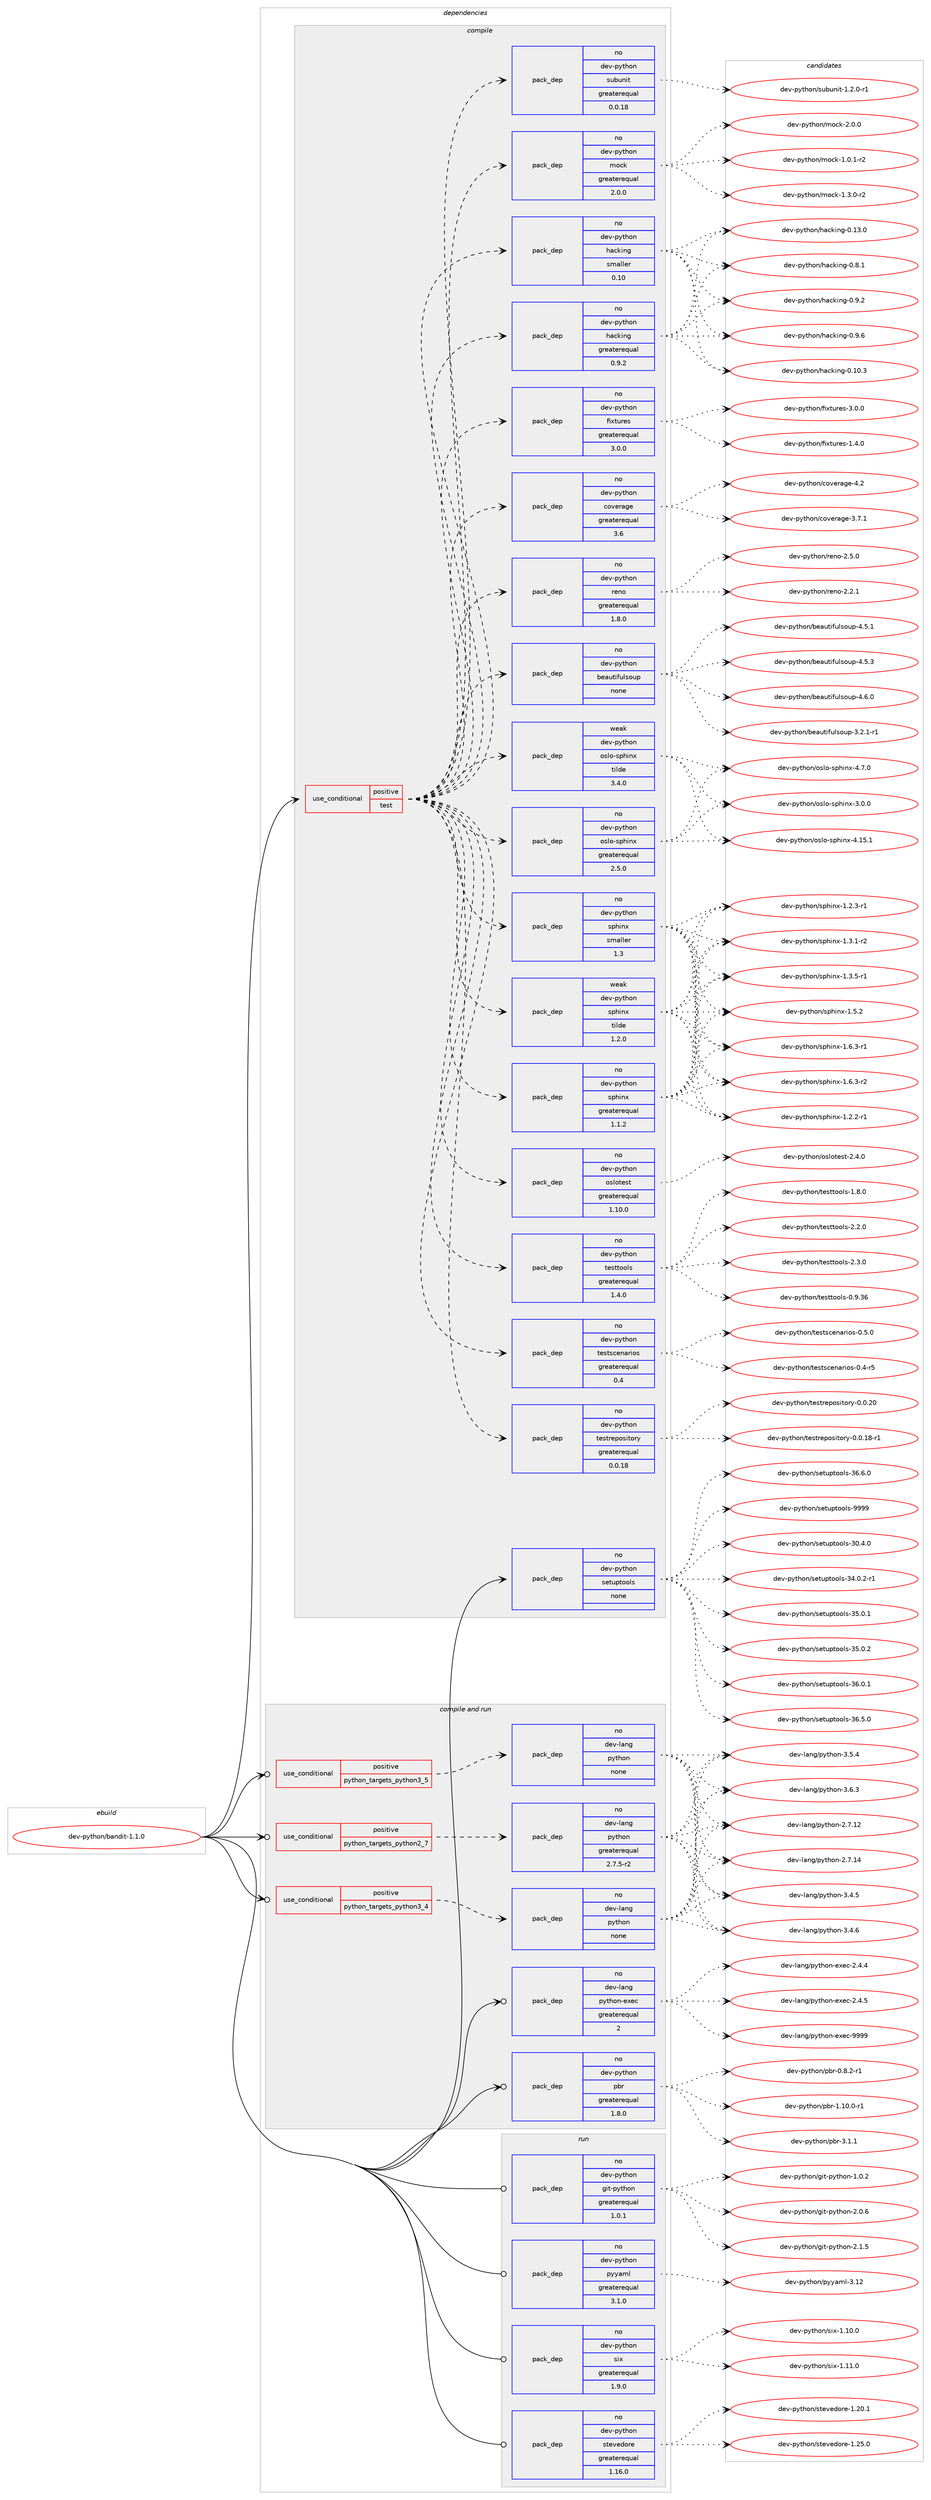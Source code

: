 digraph prolog {

# *************
# Graph options
# *************

newrank=true;
concentrate=true;
compound=true;
graph [rankdir=LR,fontname=Helvetica,fontsize=10,ranksep=1.5];#, ranksep=2.5, nodesep=0.2];
edge  [arrowhead=vee];
node  [fontname=Helvetica,fontsize=10];

# **********
# The ebuild
# **********

subgraph cluster_leftcol {
color=gray;
rank=same;
label=<<i>ebuild</i>>;
id [label="dev-python/bandit-1.1.0", color=red, width=4, href="../dev-python/bandit-1.1.0.svg"];
}

# ****************
# The dependencies
# ****************

subgraph cluster_midcol {
color=gray;
label=<<i>dependencies</i>>;
subgraph cluster_compile {
fillcolor="#eeeeee";
style=filled;
label=<<i>compile</i>>;
subgraph cond29912 {
dependency148041 [label=<<TABLE BORDER="0" CELLBORDER="1" CELLSPACING="0" CELLPADDING="4"><TR><TD ROWSPAN="3" CELLPADDING="10">use_conditional</TD></TR><TR><TD>positive</TD></TR><TR><TD>test</TD></TR></TABLE>>, shape=none, color=red];
subgraph pack114309 {
dependency148042 [label=<<TABLE BORDER="0" CELLBORDER="1" CELLSPACING="0" CELLPADDING="4" WIDTH="220"><TR><TD ROWSPAN="6" CELLPADDING="30">pack_dep</TD></TR><TR><TD WIDTH="110">no</TD></TR><TR><TD>dev-python</TD></TR><TR><TD>coverage</TD></TR><TR><TD>greaterequal</TD></TR><TR><TD>3.6</TD></TR></TABLE>>, shape=none, color=blue];
}
dependency148041:e -> dependency148042:w [weight=20,style="dashed",arrowhead="vee"];
subgraph pack114310 {
dependency148043 [label=<<TABLE BORDER="0" CELLBORDER="1" CELLSPACING="0" CELLPADDING="4" WIDTH="220"><TR><TD ROWSPAN="6" CELLPADDING="30">pack_dep</TD></TR><TR><TD WIDTH="110">no</TD></TR><TR><TD>dev-python</TD></TR><TR><TD>fixtures</TD></TR><TR><TD>greaterequal</TD></TR><TR><TD>3.0.0</TD></TR></TABLE>>, shape=none, color=blue];
}
dependency148041:e -> dependency148043:w [weight=20,style="dashed",arrowhead="vee"];
subgraph pack114311 {
dependency148044 [label=<<TABLE BORDER="0" CELLBORDER="1" CELLSPACING="0" CELLPADDING="4" WIDTH="220"><TR><TD ROWSPAN="6" CELLPADDING="30">pack_dep</TD></TR><TR><TD WIDTH="110">no</TD></TR><TR><TD>dev-python</TD></TR><TR><TD>hacking</TD></TR><TR><TD>greaterequal</TD></TR><TR><TD>0.9.2</TD></TR></TABLE>>, shape=none, color=blue];
}
dependency148041:e -> dependency148044:w [weight=20,style="dashed",arrowhead="vee"];
subgraph pack114312 {
dependency148045 [label=<<TABLE BORDER="0" CELLBORDER="1" CELLSPACING="0" CELLPADDING="4" WIDTH="220"><TR><TD ROWSPAN="6" CELLPADDING="30">pack_dep</TD></TR><TR><TD WIDTH="110">no</TD></TR><TR><TD>dev-python</TD></TR><TR><TD>hacking</TD></TR><TR><TD>smaller</TD></TR><TR><TD>0.10</TD></TR></TABLE>>, shape=none, color=blue];
}
dependency148041:e -> dependency148045:w [weight=20,style="dashed",arrowhead="vee"];
subgraph pack114313 {
dependency148046 [label=<<TABLE BORDER="0" CELLBORDER="1" CELLSPACING="0" CELLPADDING="4" WIDTH="220"><TR><TD ROWSPAN="6" CELLPADDING="30">pack_dep</TD></TR><TR><TD WIDTH="110">no</TD></TR><TR><TD>dev-python</TD></TR><TR><TD>mock</TD></TR><TR><TD>greaterequal</TD></TR><TR><TD>2.0.0</TD></TR></TABLE>>, shape=none, color=blue];
}
dependency148041:e -> dependency148046:w [weight=20,style="dashed",arrowhead="vee"];
subgraph pack114314 {
dependency148047 [label=<<TABLE BORDER="0" CELLBORDER="1" CELLSPACING="0" CELLPADDING="4" WIDTH="220"><TR><TD ROWSPAN="6" CELLPADDING="30">pack_dep</TD></TR><TR><TD WIDTH="110">no</TD></TR><TR><TD>dev-python</TD></TR><TR><TD>subunit</TD></TR><TR><TD>greaterequal</TD></TR><TR><TD>0.0.18</TD></TR></TABLE>>, shape=none, color=blue];
}
dependency148041:e -> dependency148047:w [weight=20,style="dashed",arrowhead="vee"];
subgraph pack114315 {
dependency148048 [label=<<TABLE BORDER="0" CELLBORDER="1" CELLSPACING="0" CELLPADDING="4" WIDTH="220"><TR><TD ROWSPAN="6" CELLPADDING="30">pack_dep</TD></TR><TR><TD WIDTH="110">no</TD></TR><TR><TD>dev-python</TD></TR><TR><TD>testrepository</TD></TR><TR><TD>greaterequal</TD></TR><TR><TD>0.0.18</TD></TR></TABLE>>, shape=none, color=blue];
}
dependency148041:e -> dependency148048:w [weight=20,style="dashed",arrowhead="vee"];
subgraph pack114316 {
dependency148049 [label=<<TABLE BORDER="0" CELLBORDER="1" CELLSPACING="0" CELLPADDING="4" WIDTH="220"><TR><TD ROWSPAN="6" CELLPADDING="30">pack_dep</TD></TR><TR><TD WIDTH="110">no</TD></TR><TR><TD>dev-python</TD></TR><TR><TD>testscenarios</TD></TR><TR><TD>greaterequal</TD></TR><TR><TD>0.4</TD></TR></TABLE>>, shape=none, color=blue];
}
dependency148041:e -> dependency148049:w [weight=20,style="dashed",arrowhead="vee"];
subgraph pack114317 {
dependency148050 [label=<<TABLE BORDER="0" CELLBORDER="1" CELLSPACING="0" CELLPADDING="4" WIDTH="220"><TR><TD ROWSPAN="6" CELLPADDING="30">pack_dep</TD></TR><TR><TD WIDTH="110">no</TD></TR><TR><TD>dev-python</TD></TR><TR><TD>testtools</TD></TR><TR><TD>greaterequal</TD></TR><TR><TD>1.4.0</TD></TR></TABLE>>, shape=none, color=blue];
}
dependency148041:e -> dependency148050:w [weight=20,style="dashed",arrowhead="vee"];
subgraph pack114318 {
dependency148051 [label=<<TABLE BORDER="0" CELLBORDER="1" CELLSPACING="0" CELLPADDING="4" WIDTH="220"><TR><TD ROWSPAN="6" CELLPADDING="30">pack_dep</TD></TR><TR><TD WIDTH="110">no</TD></TR><TR><TD>dev-python</TD></TR><TR><TD>oslotest</TD></TR><TR><TD>greaterequal</TD></TR><TR><TD>1.10.0</TD></TR></TABLE>>, shape=none, color=blue];
}
dependency148041:e -> dependency148051:w [weight=20,style="dashed",arrowhead="vee"];
subgraph pack114319 {
dependency148052 [label=<<TABLE BORDER="0" CELLBORDER="1" CELLSPACING="0" CELLPADDING="4" WIDTH="220"><TR><TD ROWSPAN="6" CELLPADDING="30">pack_dep</TD></TR><TR><TD WIDTH="110">no</TD></TR><TR><TD>dev-python</TD></TR><TR><TD>sphinx</TD></TR><TR><TD>greaterequal</TD></TR><TR><TD>1.1.2</TD></TR></TABLE>>, shape=none, color=blue];
}
dependency148041:e -> dependency148052:w [weight=20,style="dashed",arrowhead="vee"];
subgraph pack114320 {
dependency148053 [label=<<TABLE BORDER="0" CELLBORDER="1" CELLSPACING="0" CELLPADDING="4" WIDTH="220"><TR><TD ROWSPAN="6" CELLPADDING="30">pack_dep</TD></TR><TR><TD WIDTH="110">weak</TD></TR><TR><TD>dev-python</TD></TR><TR><TD>sphinx</TD></TR><TR><TD>tilde</TD></TR><TR><TD>1.2.0</TD></TR></TABLE>>, shape=none, color=blue];
}
dependency148041:e -> dependency148053:w [weight=20,style="dashed",arrowhead="vee"];
subgraph pack114321 {
dependency148054 [label=<<TABLE BORDER="0" CELLBORDER="1" CELLSPACING="0" CELLPADDING="4" WIDTH="220"><TR><TD ROWSPAN="6" CELLPADDING="30">pack_dep</TD></TR><TR><TD WIDTH="110">no</TD></TR><TR><TD>dev-python</TD></TR><TR><TD>sphinx</TD></TR><TR><TD>smaller</TD></TR><TR><TD>1.3</TD></TR></TABLE>>, shape=none, color=blue];
}
dependency148041:e -> dependency148054:w [weight=20,style="dashed",arrowhead="vee"];
subgraph pack114322 {
dependency148055 [label=<<TABLE BORDER="0" CELLBORDER="1" CELLSPACING="0" CELLPADDING="4" WIDTH="220"><TR><TD ROWSPAN="6" CELLPADDING="30">pack_dep</TD></TR><TR><TD WIDTH="110">no</TD></TR><TR><TD>dev-python</TD></TR><TR><TD>oslo-sphinx</TD></TR><TR><TD>greaterequal</TD></TR><TR><TD>2.5.0</TD></TR></TABLE>>, shape=none, color=blue];
}
dependency148041:e -> dependency148055:w [weight=20,style="dashed",arrowhead="vee"];
subgraph pack114323 {
dependency148056 [label=<<TABLE BORDER="0" CELLBORDER="1" CELLSPACING="0" CELLPADDING="4" WIDTH="220"><TR><TD ROWSPAN="6" CELLPADDING="30">pack_dep</TD></TR><TR><TD WIDTH="110">weak</TD></TR><TR><TD>dev-python</TD></TR><TR><TD>oslo-sphinx</TD></TR><TR><TD>tilde</TD></TR><TR><TD>3.4.0</TD></TR></TABLE>>, shape=none, color=blue];
}
dependency148041:e -> dependency148056:w [weight=20,style="dashed",arrowhead="vee"];
subgraph pack114324 {
dependency148057 [label=<<TABLE BORDER="0" CELLBORDER="1" CELLSPACING="0" CELLPADDING="4" WIDTH="220"><TR><TD ROWSPAN="6" CELLPADDING="30">pack_dep</TD></TR><TR><TD WIDTH="110">no</TD></TR><TR><TD>dev-python</TD></TR><TR><TD>beautifulsoup</TD></TR><TR><TD>none</TD></TR><TR><TD></TD></TR></TABLE>>, shape=none, color=blue];
}
dependency148041:e -> dependency148057:w [weight=20,style="dashed",arrowhead="vee"];
subgraph pack114325 {
dependency148058 [label=<<TABLE BORDER="0" CELLBORDER="1" CELLSPACING="0" CELLPADDING="4" WIDTH="220"><TR><TD ROWSPAN="6" CELLPADDING="30">pack_dep</TD></TR><TR><TD WIDTH="110">no</TD></TR><TR><TD>dev-python</TD></TR><TR><TD>reno</TD></TR><TR><TD>greaterequal</TD></TR><TR><TD>1.8.0</TD></TR></TABLE>>, shape=none, color=blue];
}
dependency148041:e -> dependency148058:w [weight=20,style="dashed",arrowhead="vee"];
}
id:e -> dependency148041:w [weight=20,style="solid",arrowhead="vee"];
subgraph pack114326 {
dependency148059 [label=<<TABLE BORDER="0" CELLBORDER="1" CELLSPACING="0" CELLPADDING="4" WIDTH="220"><TR><TD ROWSPAN="6" CELLPADDING="30">pack_dep</TD></TR><TR><TD WIDTH="110">no</TD></TR><TR><TD>dev-python</TD></TR><TR><TD>setuptools</TD></TR><TR><TD>none</TD></TR><TR><TD></TD></TR></TABLE>>, shape=none, color=blue];
}
id:e -> dependency148059:w [weight=20,style="solid",arrowhead="vee"];
}
subgraph cluster_compileandrun {
fillcolor="#eeeeee";
style=filled;
label=<<i>compile and run</i>>;
subgraph cond29913 {
dependency148060 [label=<<TABLE BORDER="0" CELLBORDER="1" CELLSPACING="0" CELLPADDING="4"><TR><TD ROWSPAN="3" CELLPADDING="10">use_conditional</TD></TR><TR><TD>positive</TD></TR><TR><TD>python_targets_python2_7</TD></TR></TABLE>>, shape=none, color=red];
subgraph pack114327 {
dependency148061 [label=<<TABLE BORDER="0" CELLBORDER="1" CELLSPACING="0" CELLPADDING="4" WIDTH="220"><TR><TD ROWSPAN="6" CELLPADDING="30">pack_dep</TD></TR><TR><TD WIDTH="110">no</TD></TR><TR><TD>dev-lang</TD></TR><TR><TD>python</TD></TR><TR><TD>greaterequal</TD></TR><TR><TD>2.7.5-r2</TD></TR></TABLE>>, shape=none, color=blue];
}
dependency148060:e -> dependency148061:w [weight=20,style="dashed",arrowhead="vee"];
}
id:e -> dependency148060:w [weight=20,style="solid",arrowhead="odotvee"];
subgraph cond29914 {
dependency148062 [label=<<TABLE BORDER="0" CELLBORDER="1" CELLSPACING="0" CELLPADDING="4"><TR><TD ROWSPAN="3" CELLPADDING="10">use_conditional</TD></TR><TR><TD>positive</TD></TR><TR><TD>python_targets_python3_4</TD></TR></TABLE>>, shape=none, color=red];
subgraph pack114328 {
dependency148063 [label=<<TABLE BORDER="0" CELLBORDER="1" CELLSPACING="0" CELLPADDING="4" WIDTH="220"><TR><TD ROWSPAN="6" CELLPADDING="30">pack_dep</TD></TR><TR><TD WIDTH="110">no</TD></TR><TR><TD>dev-lang</TD></TR><TR><TD>python</TD></TR><TR><TD>none</TD></TR><TR><TD></TD></TR></TABLE>>, shape=none, color=blue];
}
dependency148062:e -> dependency148063:w [weight=20,style="dashed",arrowhead="vee"];
}
id:e -> dependency148062:w [weight=20,style="solid",arrowhead="odotvee"];
subgraph cond29915 {
dependency148064 [label=<<TABLE BORDER="0" CELLBORDER="1" CELLSPACING="0" CELLPADDING="4"><TR><TD ROWSPAN="3" CELLPADDING="10">use_conditional</TD></TR><TR><TD>positive</TD></TR><TR><TD>python_targets_python3_5</TD></TR></TABLE>>, shape=none, color=red];
subgraph pack114329 {
dependency148065 [label=<<TABLE BORDER="0" CELLBORDER="1" CELLSPACING="0" CELLPADDING="4" WIDTH="220"><TR><TD ROWSPAN="6" CELLPADDING="30">pack_dep</TD></TR><TR><TD WIDTH="110">no</TD></TR><TR><TD>dev-lang</TD></TR><TR><TD>python</TD></TR><TR><TD>none</TD></TR><TR><TD></TD></TR></TABLE>>, shape=none, color=blue];
}
dependency148064:e -> dependency148065:w [weight=20,style="dashed",arrowhead="vee"];
}
id:e -> dependency148064:w [weight=20,style="solid",arrowhead="odotvee"];
subgraph pack114330 {
dependency148066 [label=<<TABLE BORDER="0" CELLBORDER="1" CELLSPACING="0" CELLPADDING="4" WIDTH="220"><TR><TD ROWSPAN="6" CELLPADDING="30">pack_dep</TD></TR><TR><TD WIDTH="110">no</TD></TR><TR><TD>dev-lang</TD></TR><TR><TD>python-exec</TD></TR><TR><TD>greaterequal</TD></TR><TR><TD>2</TD></TR></TABLE>>, shape=none, color=blue];
}
id:e -> dependency148066:w [weight=20,style="solid",arrowhead="odotvee"];
subgraph pack114331 {
dependency148067 [label=<<TABLE BORDER="0" CELLBORDER="1" CELLSPACING="0" CELLPADDING="4" WIDTH="220"><TR><TD ROWSPAN="6" CELLPADDING="30">pack_dep</TD></TR><TR><TD WIDTH="110">no</TD></TR><TR><TD>dev-python</TD></TR><TR><TD>pbr</TD></TR><TR><TD>greaterequal</TD></TR><TR><TD>1.8.0</TD></TR></TABLE>>, shape=none, color=blue];
}
id:e -> dependency148067:w [weight=20,style="solid",arrowhead="odotvee"];
}
subgraph cluster_run {
fillcolor="#eeeeee";
style=filled;
label=<<i>run</i>>;
subgraph pack114332 {
dependency148068 [label=<<TABLE BORDER="0" CELLBORDER="1" CELLSPACING="0" CELLPADDING="4" WIDTH="220"><TR><TD ROWSPAN="6" CELLPADDING="30">pack_dep</TD></TR><TR><TD WIDTH="110">no</TD></TR><TR><TD>dev-python</TD></TR><TR><TD>git-python</TD></TR><TR><TD>greaterequal</TD></TR><TR><TD>1.0.1</TD></TR></TABLE>>, shape=none, color=blue];
}
id:e -> dependency148068:w [weight=20,style="solid",arrowhead="odot"];
subgraph pack114333 {
dependency148069 [label=<<TABLE BORDER="0" CELLBORDER="1" CELLSPACING="0" CELLPADDING="4" WIDTH="220"><TR><TD ROWSPAN="6" CELLPADDING="30">pack_dep</TD></TR><TR><TD WIDTH="110">no</TD></TR><TR><TD>dev-python</TD></TR><TR><TD>pyyaml</TD></TR><TR><TD>greaterequal</TD></TR><TR><TD>3.1.0</TD></TR></TABLE>>, shape=none, color=blue];
}
id:e -> dependency148069:w [weight=20,style="solid",arrowhead="odot"];
subgraph pack114334 {
dependency148070 [label=<<TABLE BORDER="0" CELLBORDER="1" CELLSPACING="0" CELLPADDING="4" WIDTH="220"><TR><TD ROWSPAN="6" CELLPADDING="30">pack_dep</TD></TR><TR><TD WIDTH="110">no</TD></TR><TR><TD>dev-python</TD></TR><TR><TD>six</TD></TR><TR><TD>greaterequal</TD></TR><TR><TD>1.9.0</TD></TR></TABLE>>, shape=none, color=blue];
}
id:e -> dependency148070:w [weight=20,style="solid",arrowhead="odot"];
subgraph pack114335 {
dependency148071 [label=<<TABLE BORDER="0" CELLBORDER="1" CELLSPACING="0" CELLPADDING="4" WIDTH="220"><TR><TD ROWSPAN="6" CELLPADDING="30">pack_dep</TD></TR><TR><TD WIDTH="110">no</TD></TR><TR><TD>dev-python</TD></TR><TR><TD>stevedore</TD></TR><TR><TD>greaterequal</TD></TR><TR><TD>1.16.0</TD></TR></TABLE>>, shape=none, color=blue];
}
id:e -> dependency148071:w [weight=20,style="solid",arrowhead="odot"];
}
}

# **************
# The candidates
# **************

subgraph cluster_choices {
rank=same;
color=gray;
label=<<i>candidates</i>>;

subgraph choice114309 {
color=black;
nodesep=1;
choice10010111845112121116104111110479911111810111497103101455146554649 [label="dev-python/coverage-3.7.1", color=red, width=4,href="../dev-python/coverage-3.7.1.svg"];
choice1001011184511212111610411111047991111181011149710310145524650 [label="dev-python/coverage-4.2", color=red, width=4,href="../dev-python/coverage-4.2.svg"];
dependency148042:e -> choice10010111845112121116104111110479911111810111497103101455146554649:w [style=dotted,weight="100"];
dependency148042:e -> choice1001011184511212111610411111047991111181011149710310145524650:w [style=dotted,weight="100"];
}
subgraph choice114310 {
color=black;
nodesep=1;
choice1001011184511212111610411111047102105120116117114101115454946524648 [label="dev-python/fixtures-1.4.0", color=red, width=4,href="../dev-python/fixtures-1.4.0.svg"];
choice1001011184511212111610411111047102105120116117114101115455146484648 [label="dev-python/fixtures-3.0.0", color=red, width=4,href="../dev-python/fixtures-3.0.0.svg"];
dependency148043:e -> choice1001011184511212111610411111047102105120116117114101115454946524648:w [style=dotted,weight="100"];
dependency148043:e -> choice1001011184511212111610411111047102105120116117114101115455146484648:w [style=dotted,weight="100"];
}
subgraph choice114311 {
color=black;
nodesep=1;
choice1001011184511212111610411111047104979910710511010345484649484651 [label="dev-python/hacking-0.10.3", color=red, width=4,href="../dev-python/hacking-0.10.3.svg"];
choice1001011184511212111610411111047104979910710511010345484649514648 [label="dev-python/hacking-0.13.0", color=red, width=4,href="../dev-python/hacking-0.13.0.svg"];
choice10010111845112121116104111110471049799107105110103454846564649 [label="dev-python/hacking-0.8.1", color=red, width=4,href="../dev-python/hacking-0.8.1.svg"];
choice10010111845112121116104111110471049799107105110103454846574650 [label="dev-python/hacking-0.9.2", color=red, width=4,href="../dev-python/hacking-0.9.2.svg"];
choice10010111845112121116104111110471049799107105110103454846574654 [label="dev-python/hacking-0.9.6", color=red, width=4,href="../dev-python/hacking-0.9.6.svg"];
dependency148044:e -> choice1001011184511212111610411111047104979910710511010345484649484651:w [style=dotted,weight="100"];
dependency148044:e -> choice1001011184511212111610411111047104979910710511010345484649514648:w [style=dotted,weight="100"];
dependency148044:e -> choice10010111845112121116104111110471049799107105110103454846564649:w [style=dotted,weight="100"];
dependency148044:e -> choice10010111845112121116104111110471049799107105110103454846574650:w [style=dotted,weight="100"];
dependency148044:e -> choice10010111845112121116104111110471049799107105110103454846574654:w [style=dotted,weight="100"];
}
subgraph choice114312 {
color=black;
nodesep=1;
choice1001011184511212111610411111047104979910710511010345484649484651 [label="dev-python/hacking-0.10.3", color=red, width=4,href="../dev-python/hacking-0.10.3.svg"];
choice1001011184511212111610411111047104979910710511010345484649514648 [label="dev-python/hacking-0.13.0", color=red, width=4,href="../dev-python/hacking-0.13.0.svg"];
choice10010111845112121116104111110471049799107105110103454846564649 [label="dev-python/hacking-0.8.1", color=red, width=4,href="../dev-python/hacking-0.8.1.svg"];
choice10010111845112121116104111110471049799107105110103454846574650 [label="dev-python/hacking-0.9.2", color=red, width=4,href="../dev-python/hacking-0.9.2.svg"];
choice10010111845112121116104111110471049799107105110103454846574654 [label="dev-python/hacking-0.9.6", color=red, width=4,href="../dev-python/hacking-0.9.6.svg"];
dependency148045:e -> choice1001011184511212111610411111047104979910710511010345484649484651:w [style=dotted,weight="100"];
dependency148045:e -> choice1001011184511212111610411111047104979910710511010345484649514648:w [style=dotted,weight="100"];
dependency148045:e -> choice10010111845112121116104111110471049799107105110103454846564649:w [style=dotted,weight="100"];
dependency148045:e -> choice10010111845112121116104111110471049799107105110103454846574650:w [style=dotted,weight="100"];
dependency148045:e -> choice10010111845112121116104111110471049799107105110103454846574654:w [style=dotted,weight="100"];
}
subgraph choice114313 {
color=black;
nodesep=1;
choice1001011184511212111610411111047109111991074549464846494511450 [label="dev-python/mock-1.0.1-r2", color=red, width=4,href="../dev-python/mock-1.0.1-r2.svg"];
choice1001011184511212111610411111047109111991074549465146484511450 [label="dev-python/mock-1.3.0-r2", color=red, width=4,href="../dev-python/mock-1.3.0-r2.svg"];
choice100101118451121211161041111104710911199107455046484648 [label="dev-python/mock-2.0.0", color=red, width=4,href="../dev-python/mock-2.0.0.svg"];
dependency148046:e -> choice1001011184511212111610411111047109111991074549464846494511450:w [style=dotted,weight="100"];
dependency148046:e -> choice1001011184511212111610411111047109111991074549465146484511450:w [style=dotted,weight="100"];
dependency148046:e -> choice100101118451121211161041111104710911199107455046484648:w [style=dotted,weight="100"];
}
subgraph choice114314 {
color=black;
nodesep=1;
choice1001011184511212111610411111047115117981171101051164549465046484511449 [label="dev-python/subunit-1.2.0-r1", color=red, width=4,href="../dev-python/subunit-1.2.0-r1.svg"];
dependency148047:e -> choice1001011184511212111610411111047115117981171101051164549465046484511449:w [style=dotted,weight="100"];
}
subgraph choice114315 {
color=black;
nodesep=1;
choice1001011184511212111610411111047116101115116114101112111115105116111114121454846484649564511449 [label="dev-python/testrepository-0.0.18-r1", color=red, width=4,href="../dev-python/testrepository-0.0.18-r1.svg"];
choice100101118451121211161041111104711610111511611410111211111510511611111412145484648465048 [label="dev-python/testrepository-0.0.20", color=red, width=4,href="../dev-python/testrepository-0.0.20.svg"];
dependency148048:e -> choice1001011184511212111610411111047116101115116114101112111115105116111114121454846484649564511449:w [style=dotted,weight="100"];
dependency148048:e -> choice100101118451121211161041111104711610111511611410111211111510511611111412145484648465048:w [style=dotted,weight="100"];
}
subgraph choice114316 {
color=black;
nodesep=1;
choice10010111845112121116104111110471161011151161159910111097114105111115454846524511453 [label="dev-python/testscenarios-0.4-r5", color=red, width=4,href="../dev-python/testscenarios-0.4-r5.svg"];
choice10010111845112121116104111110471161011151161159910111097114105111115454846534648 [label="dev-python/testscenarios-0.5.0", color=red, width=4,href="../dev-python/testscenarios-0.5.0.svg"];
dependency148049:e -> choice10010111845112121116104111110471161011151161159910111097114105111115454846524511453:w [style=dotted,weight="100"];
dependency148049:e -> choice10010111845112121116104111110471161011151161159910111097114105111115454846534648:w [style=dotted,weight="100"];
}
subgraph choice114317 {
color=black;
nodesep=1;
choice100101118451121211161041111104711610111511611611111110811545484657465154 [label="dev-python/testtools-0.9.36", color=red, width=4,href="../dev-python/testtools-0.9.36.svg"];
choice1001011184511212111610411111047116101115116116111111108115454946564648 [label="dev-python/testtools-1.8.0", color=red, width=4,href="../dev-python/testtools-1.8.0.svg"];
choice1001011184511212111610411111047116101115116116111111108115455046504648 [label="dev-python/testtools-2.2.0", color=red, width=4,href="../dev-python/testtools-2.2.0.svg"];
choice1001011184511212111610411111047116101115116116111111108115455046514648 [label="dev-python/testtools-2.3.0", color=red, width=4,href="../dev-python/testtools-2.3.0.svg"];
dependency148050:e -> choice100101118451121211161041111104711610111511611611111110811545484657465154:w [style=dotted,weight="100"];
dependency148050:e -> choice1001011184511212111610411111047116101115116116111111108115454946564648:w [style=dotted,weight="100"];
dependency148050:e -> choice1001011184511212111610411111047116101115116116111111108115455046504648:w [style=dotted,weight="100"];
dependency148050:e -> choice1001011184511212111610411111047116101115116116111111108115455046514648:w [style=dotted,weight="100"];
}
subgraph choice114318 {
color=black;
nodesep=1;
choice1001011184511212111610411111047111115108111116101115116455046524648 [label="dev-python/oslotest-2.4.0", color=red, width=4,href="../dev-python/oslotest-2.4.0.svg"];
dependency148051:e -> choice1001011184511212111610411111047111115108111116101115116455046524648:w [style=dotted,weight="100"];
}
subgraph choice114319 {
color=black;
nodesep=1;
choice10010111845112121116104111110471151121041051101204549465046504511449 [label="dev-python/sphinx-1.2.2-r1", color=red, width=4,href="../dev-python/sphinx-1.2.2-r1.svg"];
choice10010111845112121116104111110471151121041051101204549465046514511449 [label="dev-python/sphinx-1.2.3-r1", color=red, width=4,href="../dev-python/sphinx-1.2.3-r1.svg"];
choice10010111845112121116104111110471151121041051101204549465146494511450 [label="dev-python/sphinx-1.3.1-r2", color=red, width=4,href="../dev-python/sphinx-1.3.1-r2.svg"];
choice10010111845112121116104111110471151121041051101204549465146534511449 [label="dev-python/sphinx-1.3.5-r1", color=red, width=4,href="../dev-python/sphinx-1.3.5-r1.svg"];
choice1001011184511212111610411111047115112104105110120454946534650 [label="dev-python/sphinx-1.5.2", color=red, width=4,href="../dev-python/sphinx-1.5.2.svg"];
choice10010111845112121116104111110471151121041051101204549465446514511449 [label="dev-python/sphinx-1.6.3-r1", color=red, width=4,href="../dev-python/sphinx-1.6.3-r1.svg"];
choice10010111845112121116104111110471151121041051101204549465446514511450 [label="dev-python/sphinx-1.6.3-r2", color=red, width=4,href="../dev-python/sphinx-1.6.3-r2.svg"];
dependency148052:e -> choice10010111845112121116104111110471151121041051101204549465046504511449:w [style=dotted,weight="100"];
dependency148052:e -> choice10010111845112121116104111110471151121041051101204549465046514511449:w [style=dotted,weight="100"];
dependency148052:e -> choice10010111845112121116104111110471151121041051101204549465146494511450:w [style=dotted,weight="100"];
dependency148052:e -> choice10010111845112121116104111110471151121041051101204549465146534511449:w [style=dotted,weight="100"];
dependency148052:e -> choice1001011184511212111610411111047115112104105110120454946534650:w [style=dotted,weight="100"];
dependency148052:e -> choice10010111845112121116104111110471151121041051101204549465446514511449:w [style=dotted,weight="100"];
dependency148052:e -> choice10010111845112121116104111110471151121041051101204549465446514511450:w [style=dotted,weight="100"];
}
subgraph choice114320 {
color=black;
nodesep=1;
choice10010111845112121116104111110471151121041051101204549465046504511449 [label="dev-python/sphinx-1.2.2-r1", color=red, width=4,href="../dev-python/sphinx-1.2.2-r1.svg"];
choice10010111845112121116104111110471151121041051101204549465046514511449 [label="dev-python/sphinx-1.2.3-r1", color=red, width=4,href="../dev-python/sphinx-1.2.3-r1.svg"];
choice10010111845112121116104111110471151121041051101204549465146494511450 [label="dev-python/sphinx-1.3.1-r2", color=red, width=4,href="../dev-python/sphinx-1.3.1-r2.svg"];
choice10010111845112121116104111110471151121041051101204549465146534511449 [label="dev-python/sphinx-1.3.5-r1", color=red, width=4,href="../dev-python/sphinx-1.3.5-r1.svg"];
choice1001011184511212111610411111047115112104105110120454946534650 [label="dev-python/sphinx-1.5.2", color=red, width=4,href="../dev-python/sphinx-1.5.2.svg"];
choice10010111845112121116104111110471151121041051101204549465446514511449 [label="dev-python/sphinx-1.6.3-r1", color=red, width=4,href="../dev-python/sphinx-1.6.3-r1.svg"];
choice10010111845112121116104111110471151121041051101204549465446514511450 [label="dev-python/sphinx-1.6.3-r2", color=red, width=4,href="../dev-python/sphinx-1.6.3-r2.svg"];
dependency148053:e -> choice10010111845112121116104111110471151121041051101204549465046504511449:w [style=dotted,weight="100"];
dependency148053:e -> choice10010111845112121116104111110471151121041051101204549465046514511449:w [style=dotted,weight="100"];
dependency148053:e -> choice10010111845112121116104111110471151121041051101204549465146494511450:w [style=dotted,weight="100"];
dependency148053:e -> choice10010111845112121116104111110471151121041051101204549465146534511449:w [style=dotted,weight="100"];
dependency148053:e -> choice1001011184511212111610411111047115112104105110120454946534650:w [style=dotted,weight="100"];
dependency148053:e -> choice10010111845112121116104111110471151121041051101204549465446514511449:w [style=dotted,weight="100"];
dependency148053:e -> choice10010111845112121116104111110471151121041051101204549465446514511450:w [style=dotted,weight="100"];
}
subgraph choice114321 {
color=black;
nodesep=1;
choice10010111845112121116104111110471151121041051101204549465046504511449 [label="dev-python/sphinx-1.2.2-r1", color=red, width=4,href="../dev-python/sphinx-1.2.2-r1.svg"];
choice10010111845112121116104111110471151121041051101204549465046514511449 [label="dev-python/sphinx-1.2.3-r1", color=red, width=4,href="../dev-python/sphinx-1.2.3-r1.svg"];
choice10010111845112121116104111110471151121041051101204549465146494511450 [label="dev-python/sphinx-1.3.1-r2", color=red, width=4,href="../dev-python/sphinx-1.3.1-r2.svg"];
choice10010111845112121116104111110471151121041051101204549465146534511449 [label="dev-python/sphinx-1.3.5-r1", color=red, width=4,href="../dev-python/sphinx-1.3.5-r1.svg"];
choice1001011184511212111610411111047115112104105110120454946534650 [label="dev-python/sphinx-1.5.2", color=red, width=4,href="../dev-python/sphinx-1.5.2.svg"];
choice10010111845112121116104111110471151121041051101204549465446514511449 [label="dev-python/sphinx-1.6.3-r1", color=red, width=4,href="../dev-python/sphinx-1.6.3-r1.svg"];
choice10010111845112121116104111110471151121041051101204549465446514511450 [label="dev-python/sphinx-1.6.3-r2", color=red, width=4,href="../dev-python/sphinx-1.6.3-r2.svg"];
dependency148054:e -> choice10010111845112121116104111110471151121041051101204549465046504511449:w [style=dotted,weight="100"];
dependency148054:e -> choice10010111845112121116104111110471151121041051101204549465046514511449:w [style=dotted,weight="100"];
dependency148054:e -> choice10010111845112121116104111110471151121041051101204549465146494511450:w [style=dotted,weight="100"];
dependency148054:e -> choice10010111845112121116104111110471151121041051101204549465146534511449:w [style=dotted,weight="100"];
dependency148054:e -> choice1001011184511212111610411111047115112104105110120454946534650:w [style=dotted,weight="100"];
dependency148054:e -> choice10010111845112121116104111110471151121041051101204549465446514511449:w [style=dotted,weight="100"];
dependency148054:e -> choice10010111845112121116104111110471151121041051101204549465446514511450:w [style=dotted,weight="100"];
}
subgraph choice114322 {
color=black;
nodesep=1;
choice100101118451121211161041111104711111510811145115112104105110120455146484648 [label="dev-python/oslo-sphinx-3.0.0", color=red, width=4,href="../dev-python/oslo-sphinx-3.0.0.svg"];
choice10010111845112121116104111110471111151081114511511210410511012045524649534649 [label="dev-python/oslo-sphinx-4.15.1", color=red, width=4,href="../dev-python/oslo-sphinx-4.15.1.svg"];
choice100101118451121211161041111104711111510811145115112104105110120455246554648 [label="dev-python/oslo-sphinx-4.7.0", color=red, width=4,href="../dev-python/oslo-sphinx-4.7.0.svg"];
dependency148055:e -> choice100101118451121211161041111104711111510811145115112104105110120455146484648:w [style=dotted,weight="100"];
dependency148055:e -> choice10010111845112121116104111110471111151081114511511210410511012045524649534649:w [style=dotted,weight="100"];
dependency148055:e -> choice100101118451121211161041111104711111510811145115112104105110120455246554648:w [style=dotted,weight="100"];
}
subgraph choice114323 {
color=black;
nodesep=1;
choice100101118451121211161041111104711111510811145115112104105110120455146484648 [label="dev-python/oslo-sphinx-3.0.0", color=red, width=4,href="../dev-python/oslo-sphinx-3.0.0.svg"];
choice10010111845112121116104111110471111151081114511511210410511012045524649534649 [label="dev-python/oslo-sphinx-4.15.1", color=red, width=4,href="../dev-python/oslo-sphinx-4.15.1.svg"];
choice100101118451121211161041111104711111510811145115112104105110120455246554648 [label="dev-python/oslo-sphinx-4.7.0", color=red, width=4,href="../dev-python/oslo-sphinx-4.7.0.svg"];
dependency148056:e -> choice100101118451121211161041111104711111510811145115112104105110120455146484648:w [style=dotted,weight="100"];
dependency148056:e -> choice10010111845112121116104111110471111151081114511511210410511012045524649534649:w [style=dotted,weight="100"];
dependency148056:e -> choice100101118451121211161041111104711111510811145115112104105110120455246554648:w [style=dotted,weight="100"];
}
subgraph choice114324 {
color=black;
nodesep=1;
choice100101118451121211161041111104798101971171161051021171081151111171124551465046494511449 [label="dev-python/beautifulsoup-3.2.1-r1", color=red, width=4,href="../dev-python/beautifulsoup-3.2.1-r1.svg"];
choice10010111845112121116104111110479810197117116105102117108115111117112455246534649 [label="dev-python/beautifulsoup-4.5.1", color=red, width=4,href="../dev-python/beautifulsoup-4.5.1.svg"];
choice10010111845112121116104111110479810197117116105102117108115111117112455246534651 [label="dev-python/beautifulsoup-4.5.3", color=red, width=4,href="../dev-python/beautifulsoup-4.5.3.svg"];
choice10010111845112121116104111110479810197117116105102117108115111117112455246544648 [label="dev-python/beautifulsoup-4.6.0", color=red, width=4,href="../dev-python/beautifulsoup-4.6.0.svg"];
dependency148057:e -> choice100101118451121211161041111104798101971171161051021171081151111171124551465046494511449:w [style=dotted,weight="100"];
dependency148057:e -> choice10010111845112121116104111110479810197117116105102117108115111117112455246534649:w [style=dotted,weight="100"];
dependency148057:e -> choice10010111845112121116104111110479810197117116105102117108115111117112455246534651:w [style=dotted,weight="100"];
dependency148057:e -> choice10010111845112121116104111110479810197117116105102117108115111117112455246544648:w [style=dotted,weight="100"];
}
subgraph choice114325 {
color=black;
nodesep=1;
choice1001011184511212111610411111047114101110111455046504649 [label="dev-python/reno-2.2.1", color=red, width=4,href="../dev-python/reno-2.2.1.svg"];
choice1001011184511212111610411111047114101110111455046534648 [label="dev-python/reno-2.5.0", color=red, width=4,href="../dev-python/reno-2.5.0.svg"];
dependency148058:e -> choice1001011184511212111610411111047114101110111455046504649:w [style=dotted,weight="100"];
dependency148058:e -> choice1001011184511212111610411111047114101110111455046534648:w [style=dotted,weight="100"];
}
subgraph choice114326 {
color=black;
nodesep=1;
choice100101118451121211161041111104711510111611711211611111110811545514846524648 [label="dev-python/setuptools-30.4.0", color=red, width=4,href="../dev-python/setuptools-30.4.0.svg"];
choice1001011184511212111610411111047115101116117112116111111108115455152464846504511449 [label="dev-python/setuptools-34.0.2-r1", color=red, width=4,href="../dev-python/setuptools-34.0.2-r1.svg"];
choice100101118451121211161041111104711510111611711211611111110811545515346484649 [label="dev-python/setuptools-35.0.1", color=red, width=4,href="../dev-python/setuptools-35.0.1.svg"];
choice100101118451121211161041111104711510111611711211611111110811545515346484650 [label="dev-python/setuptools-35.0.2", color=red, width=4,href="../dev-python/setuptools-35.0.2.svg"];
choice100101118451121211161041111104711510111611711211611111110811545515446484649 [label="dev-python/setuptools-36.0.1", color=red, width=4,href="../dev-python/setuptools-36.0.1.svg"];
choice100101118451121211161041111104711510111611711211611111110811545515446534648 [label="dev-python/setuptools-36.5.0", color=red, width=4,href="../dev-python/setuptools-36.5.0.svg"];
choice100101118451121211161041111104711510111611711211611111110811545515446544648 [label="dev-python/setuptools-36.6.0", color=red, width=4,href="../dev-python/setuptools-36.6.0.svg"];
choice10010111845112121116104111110471151011161171121161111111081154557575757 [label="dev-python/setuptools-9999", color=red, width=4,href="../dev-python/setuptools-9999.svg"];
dependency148059:e -> choice100101118451121211161041111104711510111611711211611111110811545514846524648:w [style=dotted,weight="100"];
dependency148059:e -> choice1001011184511212111610411111047115101116117112116111111108115455152464846504511449:w [style=dotted,weight="100"];
dependency148059:e -> choice100101118451121211161041111104711510111611711211611111110811545515346484649:w [style=dotted,weight="100"];
dependency148059:e -> choice100101118451121211161041111104711510111611711211611111110811545515346484650:w [style=dotted,weight="100"];
dependency148059:e -> choice100101118451121211161041111104711510111611711211611111110811545515446484649:w [style=dotted,weight="100"];
dependency148059:e -> choice100101118451121211161041111104711510111611711211611111110811545515446534648:w [style=dotted,weight="100"];
dependency148059:e -> choice100101118451121211161041111104711510111611711211611111110811545515446544648:w [style=dotted,weight="100"];
dependency148059:e -> choice10010111845112121116104111110471151011161171121161111111081154557575757:w [style=dotted,weight="100"];
}
subgraph choice114327 {
color=black;
nodesep=1;
choice10010111845108971101034711212111610411111045504655464950 [label="dev-lang/python-2.7.12", color=red, width=4,href="../dev-lang/python-2.7.12.svg"];
choice10010111845108971101034711212111610411111045504655464952 [label="dev-lang/python-2.7.14", color=red, width=4,href="../dev-lang/python-2.7.14.svg"];
choice100101118451089711010347112121116104111110455146524653 [label="dev-lang/python-3.4.5", color=red, width=4,href="../dev-lang/python-3.4.5.svg"];
choice100101118451089711010347112121116104111110455146524654 [label="dev-lang/python-3.4.6", color=red, width=4,href="../dev-lang/python-3.4.6.svg"];
choice100101118451089711010347112121116104111110455146534652 [label="dev-lang/python-3.5.4", color=red, width=4,href="../dev-lang/python-3.5.4.svg"];
choice100101118451089711010347112121116104111110455146544651 [label="dev-lang/python-3.6.3", color=red, width=4,href="../dev-lang/python-3.6.3.svg"];
dependency148061:e -> choice10010111845108971101034711212111610411111045504655464950:w [style=dotted,weight="100"];
dependency148061:e -> choice10010111845108971101034711212111610411111045504655464952:w [style=dotted,weight="100"];
dependency148061:e -> choice100101118451089711010347112121116104111110455146524653:w [style=dotted,weight="100"];
dependency148061:e -> choice100101118451089711010347112121116104111110455146524654:w [style=dotted,weight="100"];
dependency148061:e -> choice100101118451089711010347112121116104111110455146534652:w [style=dotted,weight="100"];
dependency148061:e -> choice100101118451089711010347112121116104111110455146544651:w [style=dotted,weight="100"];
}
subgraph choice114328 {
color=black;
nodesep=1;
choice10010111845108971101034711212111610411111045504655464950 [label="dev-lang/python-2.7.12", color=red, width=4,href="../dev-lang/python-2.7.12.svg"];
choice10010111845108971101034711212111610411111045504655464952 [label="dev-lang/python-2.7.14", color=red, width=4,href="../dev-lang/python-2.7.14.svg"];
choice100101118451089711010347112121116104111110455146524653 [label="dev-lang/python-3.4.5", color=red, width=4,href="../dev-lang/python-3.4.5.svg"];
choice100101118451089711010347112121116104111110455146524654 [label="dev-lang/python-3.4.6", color=red, width=4,href="../dev-lang/python-3.4.6.svg"];
choice100101118451089711010347112121116104111110455146534652 [label="dev-lang/python-3.5.4", color=red, width=4,href="../dev-lang/python-3.5.4.svg"];
choice100101118451089711010347112121116104111110455146544651 [label="dev-lang/python-3.6.3", color=red, width=4,href="../dev-lang/python-3.6.3.svg"];
dependency148063:e -> choice10010111845108971101034711212111610411111045504655464950:w [style=dotted,weight="100"];
dependency148063:e -> choice10010111845108971101034711212111610411111045504655464952:w [style=dotted,weight="100"];
dependency148063:e -> choice100101118451089711010347112121116104111110455146524653:w [style=dotted,weight="100"];
dependency148063:e -> choice100101118451089711010347112121116104111110455146524654:w [style=dotted,weight="100"];
dependency148063:e -> choice100101118451089711010347112121116104111110455146534652:w [style=dotted,weight="100"];
dependency148063:e -> choice100101118451089711010347112121116104111110455146544651:w [style=dotted,weight="100"];
}
subgraph choice114329 {
color=black;
nodesep=1;
choice10010111845108971101034711212111610411111045504655464950 [label="dev-lang/python-2.7.12", color=red, width=4,href="../dev-lang/python-2.7.12.svg"];
choice10010111845108971101034711212111610411111045504655464952 [label="dev-lang/python-2.7.14", color=red, width=4,href="../dev-lang/python-2.7.14.svg"];
choice100101118451089711010347112121116104111110455146524653 [label="dev-lang/python-3.4.5", color=red, width=4,href="../dev-lang/python-3.4.5.svg"];
choice100101118451089711010347112121116104111110455146524654 [label="dev-lang/python-3.4.6", color=red, width=4,href="../dev-lang/python-3.4.6.svg"];
choice100101118451089711010347112121116104111110455146534652 [label="dev-lang/python-3.5.4", color=red, width=4,href="../dev-lang/python-3.5.4.svg"];
choice100101118451089711010347112121116104111110455146544651 [label="dev-lang/python-3.6.3", color=red, width=4,href="../dev-lang/python-3.6.3.svg"];
dependency148065:e -> choice10010111845108971101034711212111610411111045504655464950:w [style=dotted,weight="100"];
dependency148065:e -> choice10010111845108971101034711212111610411111045504655464952:w [style=dotted,weight="100"];
dependency148065:e -> choice100101118451089711010347112121116104111110455146524653:w [style=dotted,weight="100"];
dependency148065:e -> choice100101118451089711010347112121116104111110455146524654:w [style=dotted,weight="100"];
dependency148065:e -> choice100101118451089711010347112121116104111110455146534652:w [style=dotted,weight="100"];
dependency148065:e -> choice100101118451089711010347112121116104111110455146544651:w [style=dotted,weight="100"];
}
subgraph choice114330 {
color=black;
nodesep=1;
choice1001011184510897110103471121211161041111104510112010199455046524652 [label="dev-lang/python-exec-2.4.4", color=red, width=4,href="../dev-lang/python-exec-2.4.4.svg"];
choice1001011184510897110103471121211161041111104510112010199455046524653 [label="dev-lang/python-exec-2.4.5", color=red, width=4,href="../dev-lang/python-exec-2.4.5.svg"];
choice10010111845108971101034711212111610411111045101120101994557575757 [label="dev-lang/python-exec-9999", color=red, width=4,href="../dev-lang/python-exec-9999.svg"];
dependency148066:e -> choice1001011184510897110103471121211161041111104510112010199455046524652:w [style=dotted,weight="100"];
dependency148066:e -> choice1001011184510897110103471121211161041111104510112010199455046524653:w [style=dotted,weight="100"];
dependency148066:e -> choice10010111845108971101034711212111610411111045101120101994557575757:w [style=dotted,weight="100"];
}
subgraph choice114331 {
color=black;
nodesep=1;
choice1001011184511212111610411111047112981144548465646504511449 [label="dev-python/pbr-0.8.2-r1", color=red, width=4,href="../dev-python/pbr-0.8.2-r1.svg"];
choice100101118451121211161041111104711298114454946494846484511449 [label="dev-python/pbr-1.10.0-r1", color=red, width=4,href="../dev-python/pbr-1.10.0-r1.svg"];
choice100101118451121211161041111104711298114455146494649 [label="dev-python/pbr-3.1.1", color=red, width=4,href="../dev-python/pbr-3.1.1.svg"];
dependency148067:e -> choice1001011184511212111610411111047112981144548465646504511449:w [style=dotted,weight="100"];
dependency148067:e -> choice100101118451121211161041111104711298114454946494846484511449:w [style=dotted,weight="100"];
dependency148067:e -> choice100101118451121211161041111104711298114455146494649:w [style=dotted,weight="100"];
}
subgraph choice114332 {
color=black;
nodesep=1;
choice100101118451121211161041111104710310511645112121116104111110454946484650 [label="dev-python/git-python-1.0.2", color=red, width=4,href="../dev-python/git-python-1.0.2.svg"];
choice100101118451121211161041111104710310511645112121116104111110455046484654 [label="dev-python/git-python-2.0.6", color=red, width=4,href="../dev-python/git-python-2.0.6.svg"];
choice100101118451121211161041111104710310511645112121116104111110455046494653 [label="dev-python/git-python-2.1.5", color=red, width=4,href="../dev-python/git-python-2.1.5.svg"];
dependency148068:e -> choice100101118451121211161041111104710310511645112121116104111110454946484650:w [style=dotted,weight="100"];
dependency148068:e -> choice100101118451121211161041111104710310511645112121116104111110455046484654:w [style=dotted,weight="100"];
dependency148068:e -> choice100101118451121211161041111104710310511645112121116104111110455046494653:w [style=dotted,weight="100"];
}
subgraph choice114333 {
color=black;
nodesep=1;
choice1001011184511212111610411111047112121121971091084551464950 [label="dev-python/pyyaml-3.12", color=red, width=4,href="../dev-python/pyyaml-3.12.svg"];
dependency148069:e -> choice1001011184511212111610411111047112121121971091084551464950:w [style=dotted,weight="100"];
}
subgraph choice114334 {
color=black;
nodesep=1;
choice100101118451121211161041111104711510512045494649484648 [label="dev-python/six-1.10.0", color=red, width=4,href="../dev-python/six-1.10.0.svg"];
choice100101118451121211161041111104711510512045494649494648 [label="dev-python/six-1.11.0", color=red, width=4,href="../dev-python/six-1.11.0.svg"];
dependency148070:e -> choice100101118451121211161041111104711510512045494649484648:w [style=dotted,weight="100"];
dependency148070:e -> choice100101118451121211161041111104711510512045494649494648:w [style=dotted,weight="100"];
}
subgraph choice114335 {
color=black;
nodesep=1;
choice100101118451121211161041111104711511610111810110011111410145494650484649 [label="dev-python/stevedore-1.20.1", color=red, width=4,href="../dev-python/stevedore-1.20.1.svg"];
choice100101118451121211161041111104711511610111810110011111410145494650534648 [label="dev-python/stevedore-1.25.0", color=red, width=4,href="../dev-python/stevedore-1.25.0.svg"];
dependency148071:e -> choice100101118451121211161041111104711511610111810110011111410145494650484649:w [style=dotted,weight="100"];
dependency148071:e -> choice100101118451121211161041111104711511610111810110011111410145494650534648:w [style=dotted,weight="100"];
}
}

}
